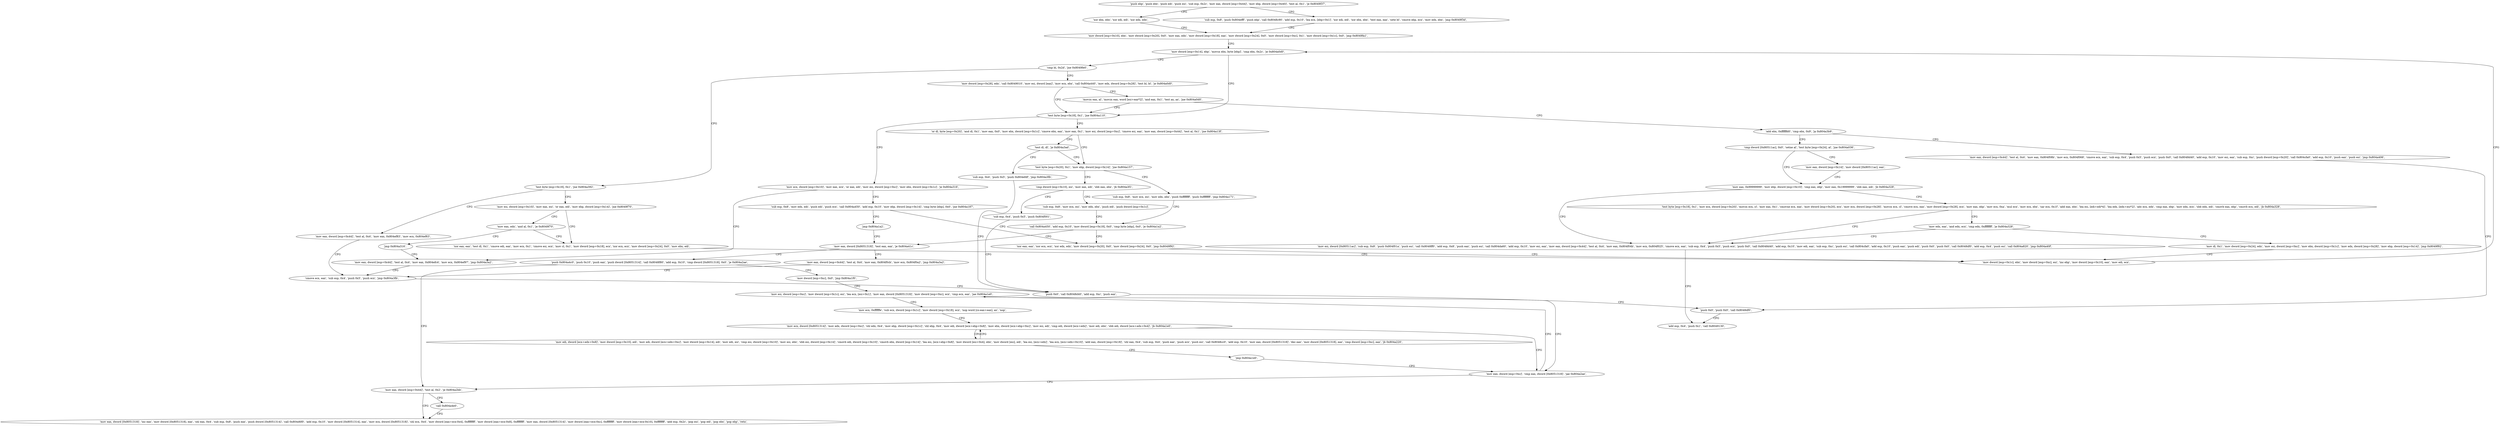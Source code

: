 digraph "func" {
"134520576" [label = "'push ebp', 'push ebx', 'push edi', 'push esi', 'sub esp, 0x2c', 'mov eax, dword [esp+0x44]', 'mov ebp, dword [esp+0x40]', 'test al, 0x1', 'je 0x8049f37', " ]
"134520631" [label = "'xor ebx, ebx', 'xor edi, edi', 'xor edx, edx', " ]
"134520595" [label = "'sub esp, 0x8', 'push 0x804efff', 'push ebp', 'call 0x8048c90', 'add esp, 0x10', 'lea ecx, [ebp+0x1]', 'xor edi, edi', 'xor ebx, ebx', 'test eax, eax', 'sete bl', 'cmove ebp, ecx', 'mov edx, ebx', 'jmp 0x8049f3d', " ]
"134520637" [label = "'mov dword [esp+0x10], ebx', 'mov dword [esp+0x20], 0x0', 'mov eax, edx', 'mov dword [esp+0x18], eax', 'mov dword [esp+0x24], 0x0', 'mov dword [esp+0xc], 0x1', 'mov dword [esp+0x1c], 0x0', 'jmp 0x8049fa1', " ]
"134520737" [label = "'mov dword [esp+0x14], ebp', 'movsx ebx, byte [ebp]', 'cmp ebx, 0x2c', 'je 0x804a0d0', " ]
"134521040" [label = "'test byte [esp+0x18], 0x1', 'jne 0x804a110', " ]
"134520754" [label = "'cmp bl, 0x2d', 'jne 0x8049fe0', " ]
"134521104" [label = "'or dl, byte [esp+0x20]', 'and dl, 0x1', 'mov eax, 0x0', 'mov ebx, dword [esp+0x1c]', 'cmove ebx, eax', 'mov eax, 0x1', 'mov esi, dword [esp+0xc]', 'cmove esi, eax', 'mov eax, dword [esp+0x44]', 'test al, 0x1', 'jne 0x804a13f', " ]
"134521047" [label = "'mov ecx, dword [esp+0x10]', 'mov eax, ecx', 'or eax, edi', 'mov esi, dword [esp+0xc]', 'mov ebx, dword [esp+0x1c]', 'je 0x804a316', " ]
"134520800" [label = "'mov dword [esp+0x28], edx', 'call 0x8049010', 'mov esi, dword [eax]', 'mov ecx, ebx', 'call 0x804a440', 'mov edx, dword [esp+0x28]', 'test bl, bl', 'je 0x804a0d0', " ]
"134520759" [label = "'test byte [esp+0x18], 0x1', 'jne 0x804a392', " ]
"134521151" [label = "'test byte [esp+0x20], 0x1', 'mov ebp, dword [esp+0x14]', 'jne 0x804a157', " ]
"134521143" [label = "'test dl, dl', 'je 0x804a3ad', " ]
"134521622" [label = "'mov eax, dword [esp+0x44]', 'test al, 0x4', 'mov eax, 0x804efc4', 'mov ecx, 0x804ef97', 'jmp 0x804a3a2', " ]
"134521069" [label = "'sub esp, 0x8', 'mov edx, edi', 'push edi', 'push ecx', 'call 0x804a450', 'add esp, 0x10', 'mov ebp, dword [esp+0x14]', 'cmp byte [ebp], 0x0', 'jne 0x804a187', " ]
"134520830" [label = "'movzx eax, al', 'movzx eax, word [esi+eax*2]', 'and eax, 0x1', 'test ax, ax', 'jne 0x804a0d0', " ]
"134521746" [label = "'mov eax, dword [esp+0x44]', 'test al, 0x4', 'mov eax, 0x804ef83', 'mov ecx, 0x804ef63', " ]
"134520770" [label = "'mov esi, dword [esp+0x10]', 'mov eax, esi', 'or eax, edi', 'mov ebp, dword [esp+0x14]', 'jne 0x8049f70', " ]
"134521175" [label = "'cmp dword [esp+0x10], esi', 'mov eax, edi', 'sbb eax, ebx', 'jb 0x804a3f1', " ]
"134521162" [label = "'sub esp, 0x8', 'mov ecx, esi', 'mov edx, ebx', 'push 0xffffffff', 'push 0xffffffff', 'jmp 0x804a171', " ]
"134521773" [label = "'sub esp, 0x4', 'push 0x5', 'push 0x804efdf', 'jmp 0x804a3fb', " ]
"134521762" [label = "'cmove ecx, eax', 'sub esp, 0x4', 'push 0x5', 'push ecx', 'jmp 0x804a3fb', " ]
"134521223" [label = "'xor eax, eax', 'xor ecx, ecx', 'xor edx, edx', 'mov dword [esp+0x20], 0x0', 'mov dword [esp+0x24], 0x0', 'jmp 0x8049f92', " ]
"134521098" [label = "'jmp 0x804a1a2', " ]
"134520849" [label = "'add ebx, 0xffffffd0', 'cmp ebx, 0x9', 'ja 0x804a3b9', " ]
"134520688" [label = "'xor eax, eax', 'test dl, 0x1', 'cmove edi, eax', 'mov ecx, 0x1', 'cmove esi, ecx', 'mov cl, 0x1', 'mov dword [esp+0x18], ecx', 'xor ecx, ecx', 'mov dword [esp+0x24], 0x0', 'mov ebx, edi', " ]
"134520784" [label = "'mov eax, edx', 'and al, 0x1', 'je 0x8049f70', " ]
"134521841" [label = "'sub esp, 0x4', 'push 0x5', 'push 0x804f001', " ]
"134521189" [label = "'sub esp, 0x8', 'mov ecx, esi', 'mov edx, ebx', 'push edi', 'push dword [esp+0x1c]', " ]
"134521201" [label = "'call 0x804a450', 'add esp, 0x10', 'mov dword [esp+0x18], 0x0', 'cmp byte [ebp], 0x0', 'je 0x804a1a2', " ]
"134521851" [label = "'push 0x0', 'call 0x8048d40', 'add esp, 0xc', 'push eax', " ]
"134520722" [label = "'mov dword [esp+0x1c], ebx', 'mov dword [esp+0xc], esi', 'inc ebp', 'mov dword [esp+0x10], eax', 'mov edi, ecx', " ]
"134521250" [label = "'mov eax, dword [0x8051318]', 'test eax, eax', 'je 0x804a41c', " ]
"134521785" [label = "'mov eax, dword [esp+0x44]', 'test al, 0x4', 'mov eax, 0x804f08b', 'mov ecx, 0x804f068', 'cmove ecx, eax', 'sub esp, 0x4', 'push 0x5', 'push ecx', 'push 0x0', 'call 0x8048d40', 'add esp, 0x10', 'mov esi, eax', 'sub esp, 0xc', 'push dword [esp+0x20]', 'call 0x804cfa0', 'add esp, 0x10', 'push eax', 'push esi', 'jmp 0x804a406', " ]
"134520861" [label = "'cmp dword [0x80511ac], 0x0', 'setne al', 'test byte [esp+0x24], al', 'jne 0x804a036', " ]
"134521862" [label = "'push 0x0', 'push 0x0', 'call 0x8048df0', " ]
"134520790" [label = "'jmp 0x804a316', " ]
"134521884" [label = "'mov eax, dword [esp+0x44]', 'test al, 0x4', 'mov eax, 0x804f0cb', 'mov ecx, 0x804f0a2', 'jmp 0x804a3a2', " ]
"134521263" [label = "'push 0x804a4c0', 'push 0x10', 'push eax', 'push dword [0x8051314]', 'call 0x8048f80', 'add esp, 0x10', 'cmp dword [0x8051318], 0x0', 'je 0x804a2ae', " ]
"134520886" [label = "'mov eax, 0x99999999', 'mov ebp, dword [esp+0x10]', 'cmp eax, ebp', 'mov eax, 0x19999999', 'sbb eax, edi', 'jb 0x804a328', " ]
"134520877" [label = "'mov eax, dword [esp+0x14]', 'mov dword [0x80511ac], eax', " ]
"134521518" [label = "'mov eax, dword [esp+0x44]', 'test al, 0x2', 'je 0x804a2bb', " ]
"134521298" [label = "'mov dword [esp+0xc], 0x0', 'jmp 0x804a1f0', " ]
"134521871" [label = "'add esp, 0x4', 'push 0x1', 'call 0x8049130', " ]
"134521640" [label = "'mov esi, dword [0x80511ac]', 'sub esp, 0x8', 'push 0x804f01a', 'push esi', 'call 0x8048ff0', 'add esp, 0x8', 'push eax', 'push esi', 'call 0x804da60', 'add esp, 0x10', 'mov esi, eax', 'mov eax, dword [esp+0x44]', 'test al, 0x4', 'mov eax, 0x804f04b', 'mov ecx, 0x804f025', 'cmove ecx, eax', 'sub esp, 0x4', 'push 0x5', 'push ecx', 'push 0x0', 'call 0x8048d40', 'add esp, 0x10', 'mov edi, eax', 'sub esp, 0xc', 'push esi', 'call 0x804cfa0', 'add esp, 0x10', 'push eax', 'push edi', 'push 0x0', 'push 0x0', 'call 0x8048df0', 'add esp, 0x4', 'push esi', 'call 0x804a820', 'jmp 0x804a40f', " ]
"134520910" [label = "'test byte [esp+0x18], 0x1', 'mov ecx, dword [esp+0x20]', 'movzx ecx, cl', 'mov eax, 0x1', 'cmovne ecx, eax', 'mov dword [esp+0x20], ecx', 'mov ecx, dword [esp+0x28]', 'movzx ecx, cl', 'cmove ecx, eax', 'mov dword [esp+0x28], ecx', 'mov eax, ebp', 'mov ecx, 0xa', 'mul ecx', 'mov ecx, ebx', 'sar ecx, 0x1f', 'add eax, ebx', 'lea esi, [edi+edi*4]', 'lea edx, [edx+esi*2]', 'adc ecx, edx', 'cmp eax, ebp', 'mov edx, ecx', 'sbb edx, edi', 'cmovb eax, ebp', 'cmovb ecx, edi', 'jb 0x804a328', " ]
"134521531" [label = "'mov eax, dword [0x8051318]', 'inc eax', 'mov dword [0x8051318], eax', 'shl eax, 0x4', 'sub esp, 0x8', 'push eax', 'push dword [0x8051314]', 'call 0x804d6f0', 'add esp, 0x10', 'mov dword [0x8051314], eax', 'mov ecx, dword [0x8051318]', 'shl ecx, 0x4', 'mov dword [eax+ecx-0x4], 0xffffffff', 'mov dword [eax+ecx-0x8], 0xffffffff', 'mov eax, dword [0x8051314]', 'mov dword [eax+ecx-0xc], 0xffffffff', 'mov dword [eax+ecx-0x10], 0xffffffff', 'add esp, 0x2c', 'pop esi', 'pop edi', 'pop ebx', 'pop ebp', 'retn', " ]
"134521526" [label = "'call 0x804a4e0', " ]
"134521328" [label = "'mov esi, dword [esp+0xc]', 'mov dword [esp+0x1c], esi', 'lea ecx, [esi+0x1]', 'mov eax, dword [0x8051318]', 'mov dword [esp+0xc], ecx', 'cmp ecx, eax', 'jae 0x804a1e0', " ]
"134520990" [label = "'mov edx, eax', 'and edx, ecx', 'cmp edx, 0xffffffff', 'je 0x804a328', " ]
"134521312" [label = "'mov eax, dword [esp+0xc]', 'cmp eax, dword [0x8051318]', 'jae 0x804a2ae', " ]
"134521352" [label = "'mov ecx, 0xffffffe', 'sub ecx, dword [esp+0x1c]', 'mov dword [esp+0x18], ecx', 'nop word [cs:eax+eax], ax', 'nop', " ]
"134521003" [label = "'mov dl, 0x1', 'mov dword [esp+0x24], edx', 'mov esi, dword [esp+0xc]', 'mov ebx, dword [esp+0x1c]', 'mov edx, dword [esp+0x28]', 'mov ebp, dword [esp+0x14]', 'jmp 0x8049f92', " ]
"134521376" [label = "'mov ecx, dword [0x8051314]', 'mov edx, dword [esp+0xc]', 'shl edx, 0x4', 'mov ebp, dword [esp+0x1c]', 'shl ebp, 0x4', 'mov edi, dword [ecx+ebp+0x8]', 'mov ebx, dword [ecx+ebp+0xc]', 'mov esi, edi', 'cmp edi, dword [ecx+edx]', 'mov edi, ebx', 'sbb edi, dword [ecx+edx+0x4]', 'jb 0x804a1e0', " ]
"134521417" [label = "'mov edi, dword [ecx+edx+0x8]', 'mov dword [esp+0x10], edi', 'mov edi, dword [ecx+edx+0xc]', 'mov dword [esp+0x14], edi', 'mov edi, esi', 'cmp esi, dword [esp+0x10]', 'mov esi, ebx', 'sbb esi, dword [esp+0x14]', 'cmovb edi, dword [esp+0x10]', 'cmovb ebx, dword [esp+0x14]', 'lea esi, [ecx+ebp+0x8]', 'mov dword [esi+0x4], ebx', 'mov dword [esi], edi', 'lea esi, [ecx+edx]', 'lea ecx, [ecx+edx+0x10]', 'add eax, dword [esp+0x18]', 'shl eax, 0x4', 'sub esp, 0x4', 'push eax', 'push ecx', 'push esi', 'call 0x8048cc0', 'add esp, 0x10', 'mov eax, dword [0x8051318]', 'dec eax', 'mov dword [0x8051318], eax', 'cmp dword [esp+0xc], eax', 'jb 0x804a220', " ]
"134521513" [label = "'jmp 0x804a1e0', " ]
"134520576" -> "134520631" [ label = "CFG" ]
"134520576" -> "134520595" [ label = "CFG" ]
"134520631" -> "134520637" [ label = "CFG" ]
"134520595" -> "134520637" [ label = "CFG" ]
"134520637" -> "134520737" [ label = "CFG" ]
"134520737" -> "134521040" [ label = "CFG" ]
"134520737" -> "134520754" [ label = "CFG" ]
"134521040" -> "134521104" [ label = "CFG" ]
"134521040" -> "134521047" [ label = "CFG" ]
"134520754" -> "134520800" [ label = "CFG" ]
"134520754" -> "134520759" [ label = "CFG" ]
"134521104" -> "134521151" [ label = "CFG" ]
"134521104" -> "134521143" [ label = "CFG" ]
"134521047" -> "134521622" [ label = "CFG" ]
"134521047" -> "134521069" [ label = "CFG" ]
"134520800" -> "134521040" [ label = "CFG" ]
"134520800" -> "134520830" [ label = "CFG" ]
"134520759" -> "134521746" [ label = "CFG" ]
"134520759" -> "134520770" [ label = "CFG" ]
"134521151" -> "134521175" [ label = "CFG" ]
"134521151" -> "134521162" [ label = "CFG" ]
"134521143" -> "134521773" [ label = "CFG" ]
"134521143" -> "134521151" [ label = "CFG" ]
"134521622" -> "134521762" [ label = "CFG" ]
"134521069" -> "134521223" [ label = "CFG" ]
"134521069" -> "134521098" [ label = "CFG" ]
"134520830" -> "134521040" [ label = "CFG" ]
"134520830" -> "134520849" [ label = "CFG" ]
"134521746" -> "134521762" [ label = "CFG" ]
"134520770" -> "134520688" [ label = "CFG" ]
"134520770" -> "134520784" [ label = "CFG" ]
"134521175" -> "134521841" [ label = "CFG" ]
"134521175" -> "134521189" [ label = "CFG" ]
"134521162" -> "134521201" [ label = "CFG" ]
"134521773" -> "134521851" [ label = "CFG" ]
"134521762" -> "134521851" [ label = "CFG" ]
"134521223" -> "134520722" [ label = "CFG" ]
"134521098" -> "134521250" [ label = "CFG" ]
"134520849" -> "134521785" [ label = "CFG" ]
"134520849" -> "134520861" [ label = "CFG" ]
"134520688" -> "134520722" [ label = "CFG" ]
"134520784" -> "134520688" [ label = "CFG" ]
"134520784" -> "134520790" [ label = "CFG" ]
"134521841" -> "134521851" [ label = "CFG" ]
"134521189" -> "134521201" [ label = "CFG" ]
"134521201" -> "134521250" [ label = "CFG" ]
"134521201" -> "134521223" [ label = "CFG" ]
"134521851" -> "134521862" [ label = "CFG" ]
"134520722" -> "134520737" [ label = "CFG" ]
"134521250" -> "134521884" [ label = "CFG" ]
"134521250" -> "134521263" [ label = "CFG" ]
"134521785" -> "134521862" [ label = "CFG" ]
"134520861" -> "134520886" [ label = "CFG" ]
"134520861" -> "134520877" [ label = "CFG" ]
"134521862" -> "134521871" [ label = "CFG" ]
"134520790" -> "134521622" [ label = "CFG" ]
"134521884" -> "134521762" [ label = "CFG" ]
"134521263" -> "134521518" [ label = "CFG" ]
"134521263" -> "134521298" [ label = "CFG" ]
"134520886" -> "134521640" [ label = "CFG" ]
"134520886" -> "134520910" [ label = "CFG" ]
"134520877" -> "134520886" [ label = "CFG" ]
"134521518" -> "134521531" [ label = "CFG" ]
"134521518" -> "134521526" [ label = "CFG" ]
"134521298" -> "134521328" [ label = "CFG" ]
"134521640" -> "134521871" [ label = "CFG" ]
"134520910" -> "134521640" [ label = "CFG" ]
"134520910" -> "134520990" [ label = "CFG" ]
"134521526" -> "134521531" [ label = "CFG" ]
"134521328" -> "134521312" [ label = "CFG" ]
"134521328" -> "134521352" [ label = "CFG" ]
"134520990" -> "134521640" [ label = "CFG" ]
"134520990" -> "134521003" [ label = "CFG" ]
"134521312" -> "134521518" [ label = "CFG" ]
"134521312" -> "134521328" [ label = "CFG" ]
"134521352" -> "134521376" [ label = "CFG" ]
"134521003" -> "134520722" [ label = "CFG" ]
"134521376" -> "134521312" [ label = "CFG" ]
"134521376" -> "134521417" [ label = "CFG" ]
"134521417" -> "134521376" [ label = "CFG" ]
"134521417" -> "134521513" [ label = "CFG" ]
"134521513" -> "134521312" [ label = "CFG" ]
}

